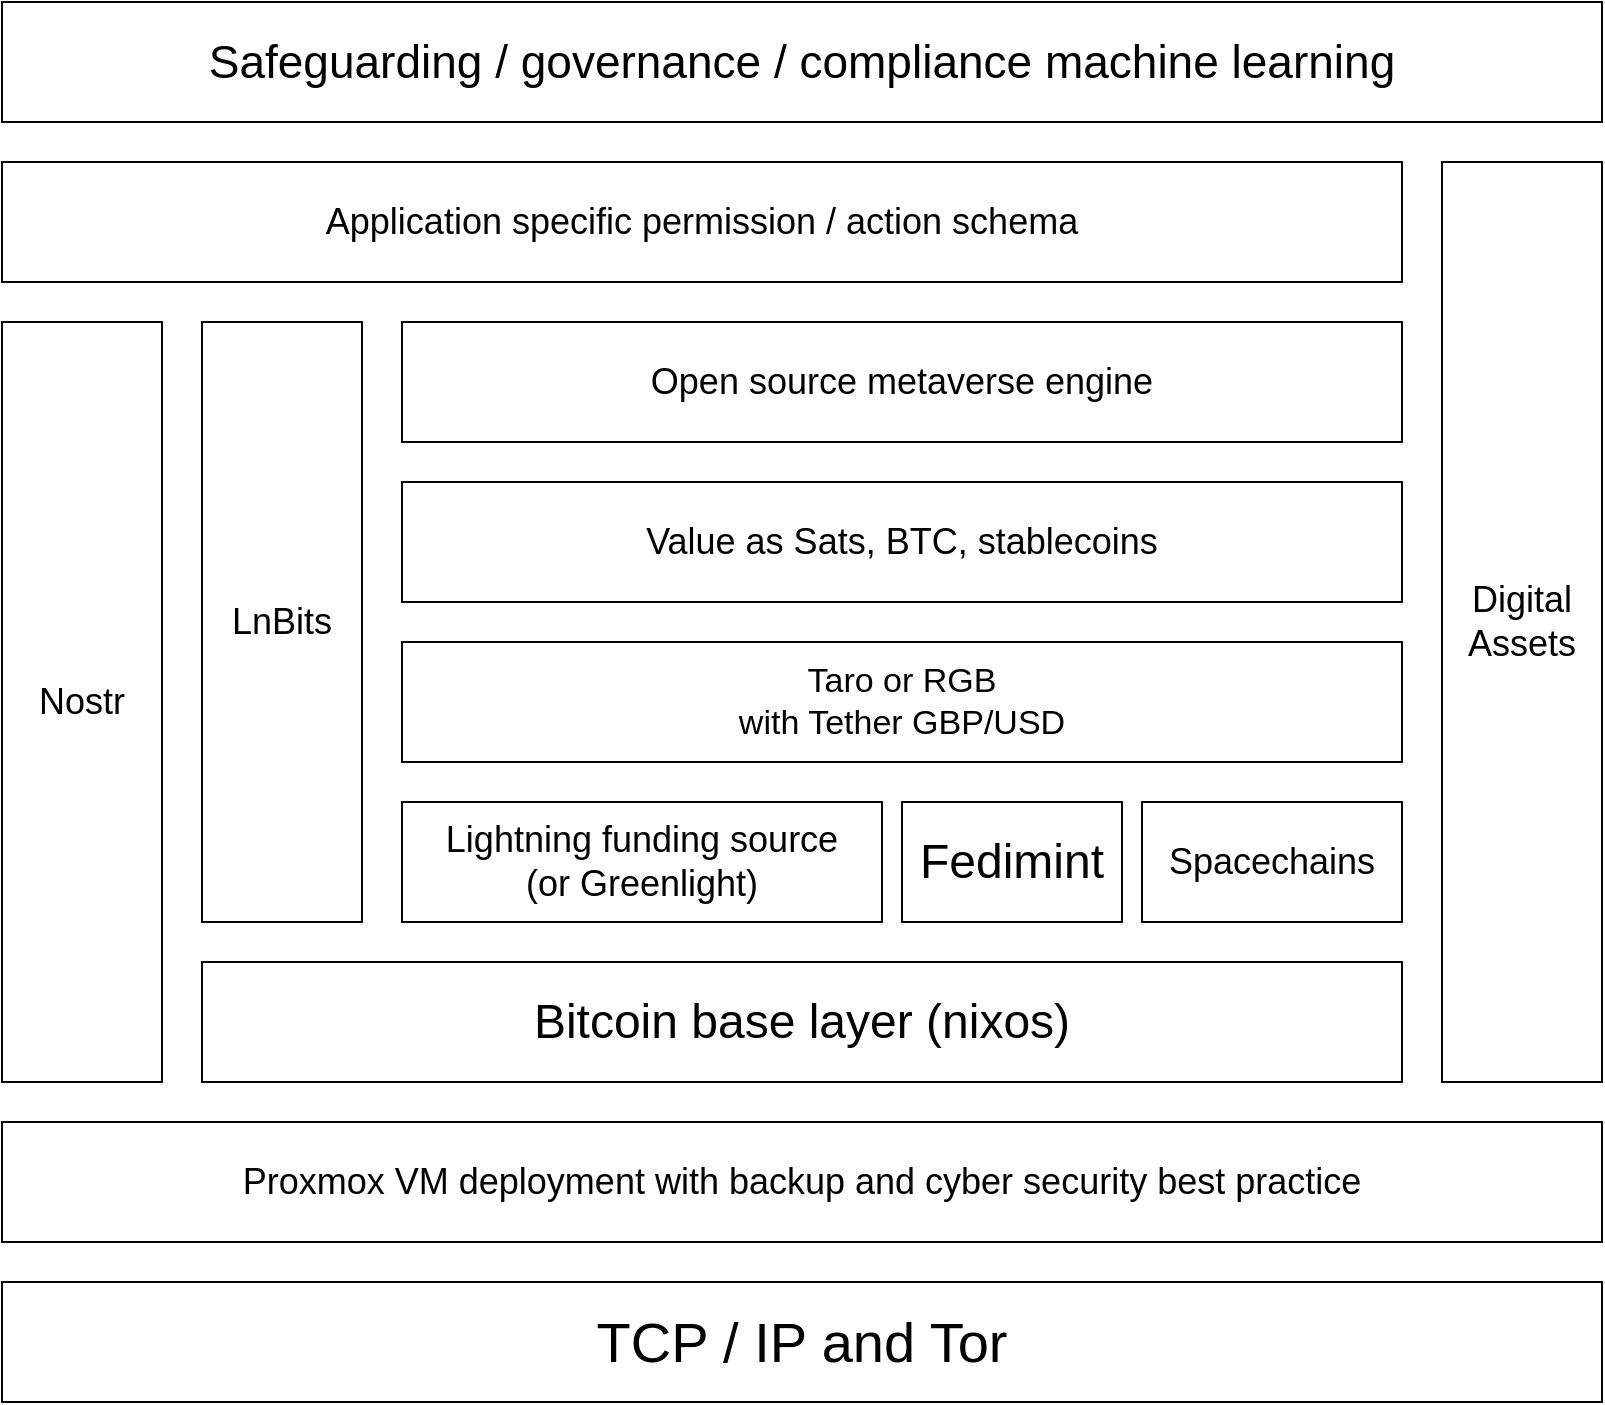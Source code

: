 <mxfile version="20.2.0" type="device"><diagram id="Xb5dDSHbkUPvXCf4QT5v" name="Page-1"><mxGraphModel dx="1582" dy="1958" grid="1" gridSize="10" guides="1" tooltips="1" connect="1" arrows="1" fold="1" page="1" pageScale="1" pageWidth="827" pageHeight="1169" math="0" shadow="0"><root><mxCell id="0"/><mxCell id="1" parent="0"/><mxCell id="B-n56ZhfrExhMbKjsAAy-1" value="&lt;font style=&quot;font-size: 18px&quot;&gt;Application specific permission / action schema&lt;br&gt;&lt;/font&gt;" style="rounded=0;whiteSpace=wrap;html=1;" parent="1" vertex="1"><mxGeometry x="70" y="-20" width="700" height="60" as="geometry"/></mxCell><mxCell id="B-n56ZhfrExhMbKjsAAy-2" value="Nostr" style="rounded=0;whiteSpace=wrap;html=1;fontSize=18;" parent="1" vertex="1"><mxGeometry x="70" y="60" width="80" height="380" as="geometry"/></mxCell><mxCell id="B-n56ZhfrExhMbKjsAAy-3" value="LnBits" style="rounded=0;whiteSpace=wrap;html=1;fontSize=18;" parent="1" vertex="1"><mxGeometry x="170" y="60" width="80" height="300" as="geometry"/></mxCell><mxCell id="B-n56ZhfrExhMbKjsAAy-4" value="&lt;font style=&quot;font-size: 18px&quot;&gt;Open source metaverse engine&lt;/font&gt;" style="rounded=0;whiteSpace=wrap;html=1;" parent="1" vertex="1"><mxGeometry x="270" y="60" width="500" height="60" as="geometry"/></mxCell><mxCell id="B-n56ZhfrExhMbKjsAAy-5" value="&lt;font style=&quot;font-size: 18px&quot;&gt;Value as Sats, BTC, stablecoins&lt;br&gt;&lt;/font&gt;" style="rounded=0;whiteSpace=wrap;html=1;" parent="1" vertex="1"><mxGeometry x="270" y="140" width="500" height="60" as="geometry"/></mxCell><mxCell id="B-n56ZhfrExhMbKjsAAy-6" value="&lt;div style=&quot;font-size: 17px;&quot;&gt;&lt;font style=&quot;font-size: 17px;&quot;&gt;Taro or RGB&lt;/font&gt;&lt;/div&gt;&lt;div style=&quot;font-size: 17px;&quot;&gt;&lt;font style=&quot;font-size: 17px;&quot;&gt;with Tether GBP/USD&lt;br&gt;&lt;/font&gt;&lt;/div&gt;" style="rounded=0;whiteSpace=wrap;html=1;" parent="1" vertex="1"><mxGeometry x="270" y="220" width="500" height="60" as="geometry"/></mxCell><mxCell id="B-n56ZhfrExhMbKjsAAy-9" value="&lt;div&gt;&lt;font style=&quot;font-size: 18px&quot;&gt;Lightning funding source&lt;/font&gt;&lt;/div&gt;&lt;div&gt;&lt;font style=&quot;font-size: 18px&quot;&gt;(or Greenlight)&lt;br&gt; &lt;/font&gt;&lt;/div&gt;" style="rounded=0;whiteSpace=wrap;html=1;" parent="1" vertex="1"><mxGeometry x="270" y="300" width="240" height="60" as="geometry"/></mxCell><mxCell id="B-n56ZhfrExhMbKjsAAy-10" value="&lt;font style=&quot;font-size: 24px&quot;&gt;Bitcoin base layer (nixos)&lt;br&gt;&lt;/font&gt;" style="rounded=0;whiteSpace=wrap;html=1;" parent="1" vertex="1"><mxGeometry x="170" y="380" width="600" height="60" as="geometry"/></mxCell><mxCell id="B-n56ZhfrExhMbKjsAAy-11" value="&lt;font style=&quot;font-size: 18px&quot;&gt;Proxmox VM deployment with backup and cyber security best practice&lt;/font&gt;" style="rounded=0;whiteSpace=wrap;html=1;" parent="1" vertex="1"><mxGeometry x="70" y="460" width="800" height="60" as="geometry"/></mxCell><mxCell id="B-n56ZhfrExhMbKjsAAy-12" value="&lt;div&gt;Digital&lt;br&gt;&lt;/div&gt;&lt;div&gt;Assets&lt;/div&gt;" style="rounded=0;whiteSpace=wrap;html=1;fontSize=18;" parent="1" vertex="1"><mxGeometry x="790" y="-20" width="80" height="460" as="geometry"/></mxCell><mxCell id="rogDhsEdb_ogYTwn3Vkx-2" value="&lt;font style=&quot;font-size: 18px;&quot;&gt;Spacechains&lt;/font&gt;" style="rounded=0;whiteSpace=wrap;html=1;" parent="1" vertex="1"><mxGeometry x="640" y="300" width="130" height="60" as="geometry"/></mxCell><mxCell id="lK3HveFzYCJKZlLocUZu-1" value="&lt;font style=&quot;font-size: 23px;&quot;&gt;Safeguarding / governance / compliance machine learning&lt;/font&gt;" style="rounded=0;whiteSpace=wrap;html=1;" parent="1" vertex="1"><mxGeometry x="70" y="-100" width="800" height="60" as="geometry"/></mxCell><mxCell id="_nbFTdevKmTxQL1_tZz9-1" value="&lt;font style=&quot;font-size: 28px;&quot;&gt;TCP / IP and Tor&lt;br&gt;&lt;/font&gt;" style="rounded=0;whiteSpace=wrap;html=1;" parent="1" vertex="1"><mxGeometry x="70" y="540" width="800" height="60" as="geometry"/></mxCell><mxCell id="WDA7tFfqk-w_jbpTVP37-1" value="&lt;font style=&quot;font-size: 24px;&quot;&gt;Fedimint&lt;/font&gt;" style="rounded=0;whiteSpace=wrap;html=1;" vertex="1" parent="1"><mxGeometry x="520" y="300" width="110" height="60" as="geometry"/></mxCell></root></mxGraphModel></diagram></mxfile>